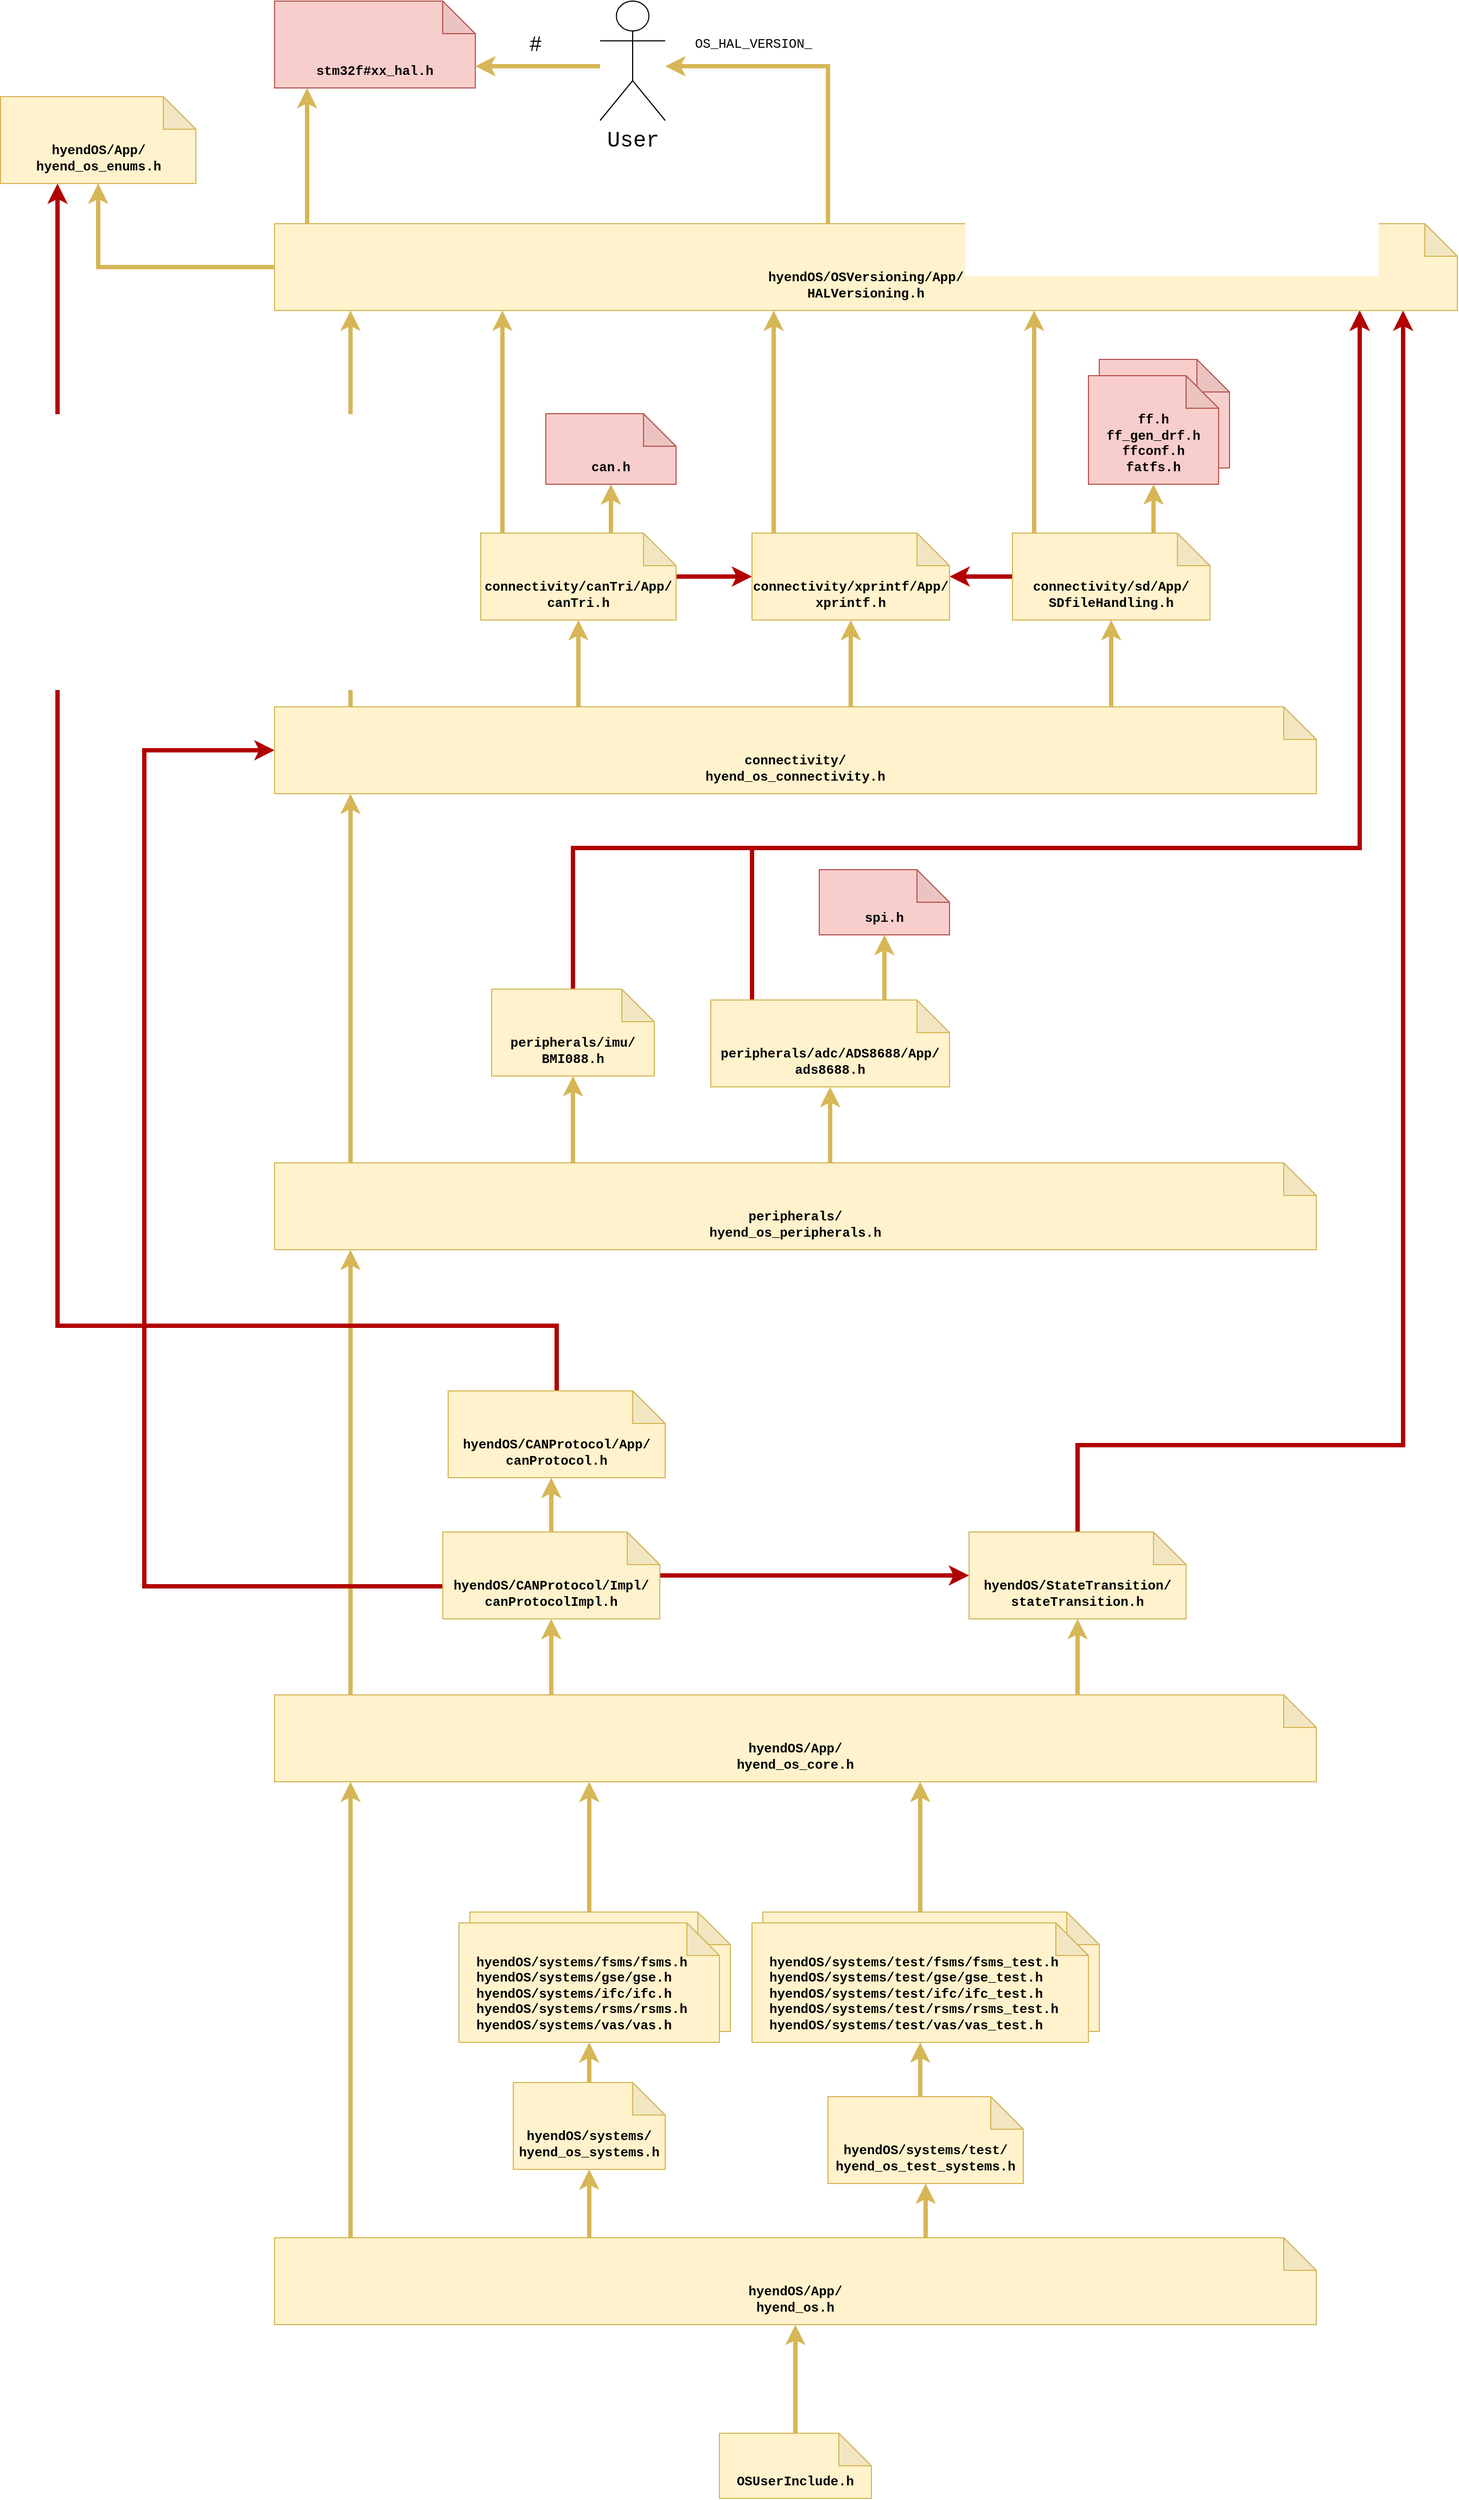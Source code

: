 <mxfile version="14.6.13" type="device"><diagram id="ti6t_PAKVZ9FeWnIseZb" name="Seite-1"><mxGraphModel dx="2720" dy="3378" grid="1" gridSize="10" guides="1" tooltips="1" connect="1" arrows="1" fold="1" page="1" pageScale="1" pageWidth="2336" pageHeight="1654" math="0" shadow="0"><root><mxCell id="0"/><mxCell id="1" parent="0"/><mxCell id="79b5bl42K1SgAm8lING9-11" style="edgeStyle=orthogonalEdgeStyle;rounded=0;orthogonalLoop=1;jettySize=auto;html=1;fontFamily=Courier New;fontSize=12;strokeWidth=4;fillColor=#fff2cc;strokeColor=#d6b656;" parent="1" source="79b5bl42K1SgAm8lING9-2" target="79b5bl42K1SgAm8lING9-4" edge="1"><mxGeometry relative="1" as="geometry"/></mxCell><mxCell id="79b5bl42K1SgAm8lING9-2" value="OSUserInclude.h" style="shape=note;whiteSpace=wrap;html=1;backgroundOutline=1;darkOpacity=0.05;fillColor=#fff2cc;strokeColor=#d6b656;verticalAlign=bottom;fontSize=12;fontFamily=Courier New;fontStyle=1;spacingBottom=6;" parent="1" vertex="1"><mxGeometry x="970" y="1240" width="140" height="60" as="geometry"/></mxCell><mxCell id="79b5bl42K1SgAm8lING9-8" style="edgeStyle=orthogonalEdgeStyle;rounded=0;orthogonalLoop=1;jettySize=auto;html=1;fontFamily=Courier New;fontSize=12;fillColor=#fff2cc;strokeColor=#d6b656;strokeWidth=4;" parent="1" source="79b5bl42K1SgAm8lING9-4" target="79b5bl42K1SgAm8lING9-6" edge="1"><mxGeometry relative="1" as="geometry"><Array as="points"><mxPoint x="850" y="1040"/><mxPoint x="850" y="1040"/></Array></mxGeometry></mxCell><mxCell id="79b5bl42K1SgAm8lING9-9" style="edgeStyle=orthogonalEdgeStyle;rounded=0;orthogonalLoop=1;jettySize=auto;html=1;fontFamily=Courier New;fontSize=12;strokeWidth=4;fillColor=#fff2cc;strokeColor=#d6b656;" parent="1" source="79b5bl42K1SgAm8lING9-4" target="79b5bl42K1SgAm8lING9-7" edge="1"><mxGeometry relative="1" as="geometry"><Array as="points"><mxPoint x="1160" y="1040"/><mxPoint x="1160" y="1040"/></Array></mxGeometry></mxCell><mxCell id="79b5bl42K1SgAm8lING9-10" style="edgeStyle=orthogonalEdgeStyle;rounded=0;orthogonalLoop=1;jettySize=auto;html=1;fontFamily=Courier New;fontSize=12;strokeWidth=4;fillColor=#fff2cc;strokeColor=#d6b656;" parent="1" source="79b5bl42K1SgAm8lING9-4" target="79b5bl42K1SgAm8lING9-5" edge="1"><mxGeometry relative="1" as="geometry"><Array as="points"><mxPoint x="630" y="760"/><mxPoint x="630" y="760"/></Array></mxGeometry></mxCell><mxCell id="79b5bl42K1SgAm8lING9-4" value="hyendOS/App/&lt;br&gt;hyend_os.h" style="shape=note;whiteSpace=wrap;html=1;backgroundOutline=1;darkOpacity=0.05;fillColor=#fff2cc;strokeColor=#d6b656;verticalAlign=bottom;fontSize=12;fontFamily=Courier New;fontStyle=1;spacingBottom=6;" parent="1" vertex="1"><mxGeometry x="560" y="1060" width="960" height="80" as="geometry"/></mxCell><mxCell id="79b5bl42K1SgAm8lING9-14" style="edgeStyle=orthogonalEdgeStyle;rounded=0;orthogonalLoop=1;jettySize=auto;html=1;fontFamily=Courier New;fontSize=12;strokeWidth=4;fillColor=#fff2cc;strokeColor=#d6b656;" parent="1" source="79b5bl42K1SgAm8lING9-5" target="79b5bl42K1SgAm8lING9-13" edge="1"><mxGeometry relative="1" as="geometry"><mxPoint x="630" y="200" as="targetPoint"/><Array as="points"><mxPoint x="630" y="280"/><mxPoint x="630" y="280"/></Array></mxGeometry></mxCell><mxCell id="79b5bl42K1SgAm8lING9-19" style="edgeStyle=orthogonalEdgeStyle;rounded=0;orthogonalLoop=1;jettySize=auto;html=1;fontFamily=Courier New;fontSize=12;strokeWidth=4;fillColor=#fff2cc;strokeColor=#d6b656;" parent="1" source="79b5bl42K1SgAm8lING9-5" target="79b5bl42K1SgAm8lING9-15" edge="1"><mxGeometry relative="1" as="geometry"><Array as="points"><mxPoint x="1300" y="550"/><mxPoint x="1300" y="550"/></Array></mxGeometry></mxCell><mxCell id="79b5bl42K1SgAm8lING9-20" style="edgeStyle=orthogonalEdgeStyle;rounded=0;orthogonalLoop=1;jettySize=auto;html=1;fontFamily=Courier New;fontSize=12;strokeWidth=4;fillColor=#fff2cc;strokeColor=#d6b656;" parent="1" source="79b5bl42K1SgAm8lING9-5" target="79b5bl42K1SgAm8lING9-17" edge="1"><mxGeometry relative="1" as="geometry"><Array as="points"><mxPoint x="815" y="550"/><mxPoint x="815" y="550"/></Array></mxGeometry></mxCell><mxCell id="79b5bl42K1SgAm8lING9-5" value="hyendOS/App/&lt;br&gt;hyend_os_core.h" style="shape=note;whiteSpace=wrap;html=1;backgroundOutline=1;darkOpacity=0.05;fillColor=#fff2cc;strokeColor=#d6b656;verticalAlign=bottom;fontSize=12;fontFamily=Courier New;fontStyle=1;spacingBottom=6;" parent="1" vertex="1"><mxGeometry x="560" y="560" width="960" height="80" as="geometry"/></mxCell><mxCell id="79b5bl42K1SgAm8lING9-74" style="edgeStyle=orthogonalEdgeStyle;rounded=0;orthogonalLoop=1;jettySize=auto;html=1;fontFamily=Courier New;fontSize=12;strokeWidth=4;fillColor=#fff2cc;strokeColor=#d6b656;" parent="1" source="79b5bl42K1SgAm8lING9-6" target="79b5bl42K1SgAm8lING9-73" edge="1"><mxGeometry relative="1" as="geometry"/></mxCell><mxCell id="79b5bl42K1SgAm8lING9-6" value="hyendOS/systems/&lt;br&gt;hyend_os_systems.h" style="shape=note;whiteSpace=wrap;html=1;backgroundOutline=1;darkOpacity=0.05;fillColor=#fff2cc;strokeColor=#d6b656;verticalAlign=bottom;fontSize=12;fontFamily=Courier New;fontStyle=1;spacingBottom=6;" parent="1" vertex="1"><mxGeometry x="780" y="917" width="140" height="80" as="geometry"/></mxCell><mxCell id="79b5bl42K1SgAm8lING9-77" style="edgeStyle=orthogonalEdgeStyle;rounded=0;orthogonalLoop=1;jettySize=auto;html=1;fontFamily=Courier New;fontSize=12;strokeWidth=4;fillColor=#fff2cc;strokeColor=#d6b656;" parent="1" source="79b5bl42K1SgAm8lING9-7" target="79b5bl42K1SgAm8lING9-76" edge="1"><mxGeometry relative="1" as="geometry"><Array as="points"><mxPoint x="1155" y="917"/><mxPoint x="1155" y="917"/></Array></mxGeometry></mxCell><mxCell id="79b5bl42K1SgAm8lING9-7" value="hyendOS/systems/test/&lt;br&gt;hyend_os_test_systems.h" style="shape=note;whiteSpace=wrap;html=1;backgroundOutline=1;darkOpacity=0.05;fillColor=#fff2cc;strokeColor=#d6b656;verticalAlign=bottom;fontSize=12;fontFamily=Courier New;fontStyle=1;spacingBottom=6;" parent="1" vertex="1"><mxGeometry x="1070" y="930" width="180" height="80" as="geometry"/></mxCell><mxCell id="79b5bl42K1SgAm8lING9-22" style="edgeStyle=orthogonalEdgeStyle;rounded=0;orthogonalLoop=1;jettySize=auto;html=1;fontFamily=Courier New;fontSize=12;strokeWidth=4;fillColor=#fff2cc;strokeColor=#d6b656;" parent="1" source="79b5bl42K1SgAm8lING9-13" target="79b5bl42K1SgAm8lING9-21" edge="1"><mxGeometry relative="1" as="geometry"><Array as="points"><mxPoint x="630"/><mxPoint x="630"/></Array></mxGeometry></mxCell><mxCell id="79b5bl42K1SgAm8lING9-25" style="edgeStyle=orthogonalEdgeStyle;rounded=0;orthogonalLoop=1;jettySize=auto;html=1;fontFamily=Courier New;fontSize=12;strokeWidth=4;fillColor=#fff2cc;strokeColor=#d6b656;" parent="1" source="79b5bl42K1SgAm8lING9-13" target="79b5bl42K1SgAm8lING9-23" edge="1"><mxGeometry relative="1" as="geometry"><Array as="points"><mxPoint x="1072" y="60"/><mxPoint x="1072" y="60"/></Array></mxGeometry></mxCell><mxCell id="79b5bl42K1SgAm8lING9-26" style="edgeStyle=orthogonalEdgeStyle;rounded=0;orthogonalLoop=1;jettySize=auto;html=1;fontFamily=Courier New;fontSize=12;strokeWidth=4;fillColor=#fff2cc;strokeColor=#d6b656;" parent="1" source="79b5bl42K1SgAm8lING9-13" target="79b5bl42K1SgAm8lING9-24" edge="1"><mxGeometry relative="1" as="geometry"><Array as="points"><mxPoint x="835" y="60"/><mxPoint x="835" y="60"/></Array></mxGeometry></mxCell><mxCell id="79b5bl42K1SgAm8lING9-13" value="peripherals/&lt;br&gt;hyend_os_peripherals.h" style="shape=note;whiteSpace=wrap;html=1;backgroundOutline=1;darkOpacity=0.05;fillColor=#fff2cc;strokeColor=#d6b656;verticalAlign=bottom;fontSize=12;fontFamily=Courier New;fontStyle=1;spacingBottom=6;" parent="1" vertex="1"><mxGeometry x="560" y="70" width="960" height="80" as="geometry"/></mxCell><mxCell id="79b5bl42K1SgAm8lING9-68" style="edgeStyle=orthogonalEdgeStyle;rounded=0;orthogonalLoop=1;jettySize=auto;html=1;fontFamily=Courier New;fontSize=12;strokeWidth=4;fillColor=#e51400;strokeColor=#B20000;" parent="1" source="79b5bl42K1SgAm8lING9-15" target="79b5bl42K1SgAm8lING9-27" edge="1"><mxGeometry relative="1" as="geometry"><mxPoint x="1300" y="280" as="targetPoint"/><Array as="points"><mxPoint x="1300" y="330"/><mxPoint x="1600" y="330"/></Array></mxGeometry></mxCell><mxCell id="79b5bl42K1SgAm8lING9-15" value="hyendOS/StateTransition/&lt;br&gt;stateTransition.h" style="shape=note;whiteSpace=wrap;html=1;backgroundOutline=1;darkOpacity=0.05;fillColor=#fff2cc;strokeColor=#d6b656;verticalAlign=bottom;fontSize=12;fontFamily=Courier New;fontStyle=1;spacingBottom=6;" parent="1" vertex="1"><mxGeometry x="1200" y="410" width="200" height="80" as="geometry"/></mxCell><mxCell id="79b5bl42K1SgAm8lING9-70" style="edgeStyle=orthogonalEdgeStyle;rounded=0;orthogonalLoop=1;jettySize=auto;html=1;fontFamily=Courier New;fontSize=12;strokeWidth=4;fillColor=#e51400;strokeColor=#B20000;" parent="1" source="79b5bl42K1SgAm8lING9-16" target="79b5bl42K1SgAm8lING9-42" edge="1"><mxGeometry relative="1" as="geometry"><mxPoint x="1030" y="270" as="targetPoint"/><Array as="points"><mxPoint x="820" y="220"/><mxPoint x="360" y="220"/></Array></mxGeometry></mxCell><mxCell id="79b5bl42K1SgAm8lING9-16" value="hyendOS/CANProtocol/App/&lt;br&gt;canProtocol.h" style="shape=note;whiteSpace=wrap;html=1;backgroundOutline=1;darkOpacity=0.05;fillColor=#fff2cc;strokeColor=#d6b656;verticalAlign=bottom;fontSize=12;fontFamily=Courier New;fontStyle=1;spacingBottom=6;" parent="1" vertex="1"><mxGeometry x="720" y="280" width="200" height="80" as="geometry"/></mxCell><mxCell id="79b5bl42K1SgAm8lING9-18" style="edgeStyle=orthogonalEdgeStyle;rounded=0;orthogonalLoop=1;jettySize=auto;html=1;fontFamily=Courier New;fontSize=12;strokeWidth=4;fillColor=#fff2cc;strokeColor=#d6b656;" parent="1" source="79b5bl42K1SgAm8lING9-17" target="79b5bl42K1SgAm8lING9-16" edge="1"><mxGeometry relative="1" as="geometry"><Array as="points"><mxPoint x="815" y="360"/></Array></mxGeometry></mxCell><mxCell id="79b5bl42K1SgAm8lING9-71" style="edgeStyle=orthogonalEdgeStyle;rounded=0;orthogonalLoop=1;jettySize=auto;html=1;fontFamily=Courier New;fontSize=12;strokeWidth=4;fillColor=#e51400;strokeColor=#B20000;" parent="1" source="79b5bl42K1SgAm8lING9-17" target="79b5bl42K1SgAm8lING9-15" edge="1"><mxGeometry relative="1" as="geometry"/></mxCell><mxCell id="79b5bl42K1SgAm8lING9-72" style="edgeStyle=orthogonalEdgeStyle;rounded=0;orthogonalLoop=1;jettySize=auto;html=1;fontFamily=Courier New;fontSize=12;strokeWidth=4;fillColor=#e51400;strokeColor=#B20000;" parent="1" source="79b5bl42K1SgAm8lING9-17" target="79b5bl42K1SgAm8lING9-21" edge="1"><mxGeometry relative="1" as="geometry"><Array as="points"><mxPoint x="440" y="460"/><mxPoint x="440" y="-310"/></Array></mxGeometry></mxCell><mxCell id="79b5bl42K1SgAm8lING9-17" value="hyendOS/CANProtocol/Impl/&lt;br&gt;canProtocolImpl.h" style="shape=note;whiteSpace=wrap;html=1;backgroundOutline=1;darkOpacity=0.05;fillColor=#fff2cc;strokeColor=#d6b656;verticalAlign=bottom;fontSize=12;fontFamily=Courier New;fontStyle=1;spacingBottom=6;" parent="1" vertex="1"><mxGeometry x="715" y="410" width="200" height="80" as="geometry"/></mxCell><mxCell id="79b5bl42K1SgAm8lING9-28" style="edgeStyle=orthogonalEdgeStyle;rounded=0;orthogonalLoop=1;jettySize=auto;html=1;fontFamily=Courier New;fontSize=12;strokeWidth=4;fillColor=#fff2cc;strokeColor=#d6b656;" parent="1" source="79b5bl42K1SgAm8lING9-21" target="79b5bl42K1SgAm8lING9-27" edge="1"><mxGeometry relative="1" as="geometry"><Array as="points"><mxPoint x="630" y="-710"/><mxPoint x="630" y="-710"/></Array></mxGeometry></mxCell><mxCell id="79b5bl42K1SgAm8lING9-30" style="edgeStyle=orthogonalEdgeStyle;rounded=0;orthogonalLoop=1;jettySize=auto;html=1;fontFamily=Courier New;fontSize=12;strokeWidth=4;fillColor=#fff2cc;strokeColor=#d6b656;" parent="1" source="79b5bl42K1SgAm8lING9-21" target="79b5bl42K1SgAm8lING9-29" edge="1"><mxGeometry relative="1" as="geometry"><Array as="points"><mxPoint x="840" y="-360"/><mxPoint x="840" y="-360"/></Array></mxGeometry></mxCell><mxCell id="79b5bl42K1SgAm8lING9-33" style="edgeStyle=orthogonalEdgeStyle;rounded=0;orthogonalLoop=1;jettySize=auto;html=1;fontFamily=Courier New;fontSize=12;strokeWidth=4;fillColor=#fff2cc;strokeColor=#d6b656;" parent="1" source="79b5bl42K1SgAm8lING9-21" target="79b5bl42K1SgAm8lING9-31" edge="1"><mxGeometry relative="1" as="geometry"><Array as="points"><mxPoint x="1331" y="-360"/><mxPoint x="1331" y="-360"/></Array></mxGeometry></mxCell><mxCell id="79b5bl42K1SgAm8lING9-34" style="edgeStyle=orthogonalEdgeStyle;rounded=0;orthogonalLoop=1;jettySize=auto;html=1;fontFamily=Courier New;fontSize=12;strokeWidth=4;fillColor=#fff2cc;strokeColor=#d6b656;" parent="1" source="79b5bl42K1SgAm8lING9-21" target="79b5bl42K1SgAm8lING9-32" edge="1"><mxGeometry relative="1" as="geometry"><Array as="points"><mxPoint x="1091" y="-360"/><mxPoint x="1091" y="-360"/></Array></mxGeometry></mxCell><mxCell id="79b5bl42K1SgAm8lING9-21" value="connectivity/&lt;br&gt;hyend_os_connectivity.h" style="shape=note;whiteSpace=wrap;html=1;backgroundOutline=1;darkOpacity=0.05;fillColor=#fff2cc;strokeColor=#d6b656;verticalAlign=bottom;fontSize=12;fontFamily=Courier New;fontStyle=1;spacingBottom=6;" parent="1" vertex="1"><mxGeometry x="560" y="-350" width="960" height="80" as="geometry"/></mxCell><mxCell id="79b5bl42K1SgAm8lING9-60" style="edgeStyle=orthogonalEdgeStyle;rounded=0;orthogonalLoop=1;jettySize=auto;html=1;fontFamily=Courier New;fontSize=12;strokeWidth=4;fillColor=#fff2cc;strokeColor=#d6b656;" parent="1" source="79b5bl42K1SgAm8lING9-23" target="79b5bl42K1SgAm8lING9-59" edge="1"><mxGeometry relative="1" as="geometry"><Array as="points"><mxPoint x="1122" y="-90"/><mxPoint x="1122" y="-90"/></Array></mxGeometry></mxCell><mxCell id="79b5bl42K1SgAm8lING9-81" style="edgeStyle=orthogonalEdgeStyle;rounded=0;orthogonalLoop=1;jettySize=auto;html=1;fontFamily=Courier New;fontSize=12;strokeWidth=4;fillColor=#e51400;strokeColor=#B20000;" parent="1" source="79b5bl42K1SgAm8lING9-23" target="79b5bl42K1SgAm8lING9-27" edge="1"><mxGeometry relative="1" as="geometry"><Array as="points"><mxPoint x="1000" y="-220"/><mxPoint x="1560" y="-220"/></Array><mxPoint x="920" y="-160" as="targetPoint"/></mxGeometry></mxCell><mxCell id="79b5bl42K1SgAm8lING9-23" value="peripherals/adc/ADS8688/App/&lt;br&gt;ads8688.h" style="shape=note;whiteSpace=wrap;html=1;backgroundOutline=1;darkOpacity=0.05;fillColor=#fff2cc;strokeColor=#d6b656;verticalAlign=bottom;fontSize=12;fontFamily=Courier New;fontStyle=1;spacingBottom=6;" parent="1" vertex="1"><mxGeometry x="962" y="-80" width="220" height="80" as="geometry"/></mxCell><mxCell id="79b5bl42K1SgAm8lING9-80" style="edgeStyle=orthogonalEdgeStyle;rounded=0;orthogonalLoop=1;jettySize=auto;html=1;fontFamily=Courier New;fontSize=12;strokeWidth=4;fillColor=#e51400;strokeColor=#B20000;" parent="1" source="79b5bl42K1SgAm8lING9-24" target="79b5bl42K1SgAm8lING9-27" edge="1"><mxGeometry relative="1" as="geometry"><Array as="points"><mxPoint x="835" y="-220"/><mxPoint x="1560" y="-220"/></Array><mxPoint x="920" y="-160" as="targetPoint"/></mxGeometry></mxCell><mxCell id="79b5bl42K1SgAm8lING9-24" value="peripherals/imu/&lt;br&gt;BMI088.h" style="shape=note;whiteSpace=wrap;html=1;backgroundOutline=1;darkOpacity=0.05;fillColor=#fff2cc;strokeColor=#d6b656;verticalAlign=bottom;fontSize=12;fontFamily=Courier New;fontStyle=1;spacingBottom=6;" parent="1" vertex="1"><mxGeometry x="760" y="-90" width="150" height="80" as="geometry"/></mxCell><mxCell id="79b5bl42K1SgAm8lING9-38" style="edgeStyle=orthogonalEdgeStyle;rounded=0;orthogonalLoop=1;jettySize=auto;html=1;fontFamily=Courier New;fontSize=12;strokeWidth=4;fillColor=#fff2cc;strokeColor=#d6b656;" parent="1" source="79b5bl42K1SgAm8lING9-27" target="79b5bl42K1SgAm8lING9-36" edge="1"><mxGeometry relative="1" as="geometry"><Array as="points"><mxPoint x="1070" y="-940"/></Array></mxGeometry></mxCell><mxCell id="79b5bl42K1SgAm8lING9-39" value="OS_HAL_VERSION_" style="edgeLabel;html=1;align=center;verticalAlign=middle;resizable=0;points=[];fontSize=12;fontFamily=Courier New;" parent="79b5bl42K1SgAm8lING9-38" vertex="1" connectable="0"><mxGeometry x="0.896" relative="1" as="geometry"><mxPoint x="65" y="-20" as="offset"/></mxGeometry></mxCell><mxCell id="79b5bl42K1SgAm8lING9-40" style="edgeStyle=orthogonalEdgeStyle;rounded=0;orthogonalLoop=1;jettySize=auto;html=1;fontFamily=Courier New;fontSize=12;strokeWidth=4;fillColor=#fff2cc;strokeColor=#d6b656;" parent="1" source="79b5bl42K1SgAm8lING9-27" target="79b5bl42K1SgAm8lING9-35" edge="1"><mxGeometry relative="1" as="geometry"><Array as="points"><mxPoint x="590" y="-850"/><mxPoint x="590" y="-850"/></Array></mxGeometry></mxCell><mxCell id="79b5bl42K1SgAm8lING9-43" style="edgeStyle=orthogonalEdgeStyle;rounded=0;orthogonalLoop=1;jettySize=auto;html=1;fontFamily=Courier New;fontSize=12;strokeWidth=4;fillColor=#fff2cc;strokeColor=#d6b656;" parent="1" source="79b5bl42K1SgAm8lING9-27" target="79b5bl42K1SgAm8lING9-42" edge="1"><mxGeometry relative="1" as="geometry"/></mxCell><mxCell id="79b5bl42K1SgAm8lING9-27" value="hyendOS/OSVersioning/App/&lt;br&gt;HALVersioning.h" style="shape=note;whiteSpace=wrap;html=1;backgroundOutline=1;darkOpacity=0.05;fillColor=#fff2cc;strokeColor=#d6b656;verticalAlign=bottom;fontSize=12;fontFamily=Courier New;fontStyle=1;spacingBottom=6;" parent="1" vertex="1"><mxGeometry x="560" y="-795" width="1090" height="80" as="geometry"/></mxCell><mxCell id="79b5bl42K1SgAm8lING9-45" style="edgeStyle=orthogonalEdgeStyle;rounded=0;orthogonalLoop=1;jettySize=auto;html=1;fontFamily=Courier New;fontSize=12;strokeWidth=4;fillColor=#e51400;strokeColor=#B20000;" parent="1" source="79b5bl42K1SgAm8lING9-29" target="79b5bl42K1SgAm8lING9-32" edge="1"><mxGeometry relative="1" as="geometry"/></mxCell><mxCell id="79b5bl42K1SgAm8lING9-53" style="edgeStyle=orthogonalEdgeStyle;rounded=0;orthogonalLoop=1;jettySize=auto;html=1;fontFamily=Courier New;fontSize=12;strokeWidth=4;fillColor=#fff2cc;strokeColor=#d6b656;" parent="1" source="79b5bl42K1SgAm8lING9-29" target="79b5bl42K1SgAm8lING9-27" edge="1"><mxGeometry relative="1" as="geometry"><Array as="points"><mxPoint x="770" y="-610"/><mxPoint x="770" y="-610"/></Array><mxPoint x="1090" y="-700" as="targetPoint"/></mxGeometry></mxCell><mxCell id="79b5bl42K1SgAm8lING9-64" style="edgeStyle=orthogonalEdgeStyle;rounded=0;orthogonalLoop=1;jettySize=auto;html=1;fontFamily=Courier New;fontSize=12;strokeWidth=4;fillColor=#fff2cc;strokeColor=#d6b656;" parent="1" source="79b5bl42K1SgAm8lING9-29" target="79b5bl42K1SgAm8lING9-63" edge="1"><mxGeometry relative="1" as="geometry"><Array as="points"><mxPoint x="870" y="-520"/><mxPoint x="870" y="-520"/></Array></mxGeometry></mxCell><mxCell id="79b5bl42K1SgAm8lING9-29" value="connectivity/canTri/App/&lt;br&gt;canTri.h" style="shape=note;whiteSpace=wrap;html=1;backgroundOutline=1;darkOpacity=0.05;fillColor=#fff2cc;strokeColor=#d6b656;verticalAlign=bottom;fontSize=12;fontFamily=Courier New;fontStyle=1;spacingBottom=6;" parent="1" vertex="1"><mxGeometry x="750" y="-510" width="180" height="80" as="geometry"/></mxCell><mxCell id="79b5bl42K1SgAm8lING9-46" style="edgeStyle=orthogonalEdgeStyle;rounded=0;orthogonalLoop=1;jettySize=auto;html=1;fontFamily=Courier New;fontSize=12;strokeWidth=4;fillColor=#e51400;strokeColor=#B20000;" parent="1" source="79b5bl42K1SgAm8lING9-31" target="79b5bl42K1SgAm8lING9-32" edge="1"><mxGeometry relative="1" as="geometry"/></mxCell><mxCell id="79b5bl42K1SgAm8lING9-54" style="edgeStyle=orthogonalEdgeStyle;rounded=0;orthogonalLoop=1;jettySize=auto;html=1;fontFamily=Courier New;fontSize=12;strokeWidth=4;fillColor=#fff2cc;strokeColor=#d6b656;" parent="1" source="79b5bl42K1SgAm8lING9-31" target="79b5bl42K1SgAm8lING9-62" edge="1"><mxGeometry relative="1" as="geometry"><mxPoint x="1670.059" y="-750" as="targetPoint"/><Array as="points"><mxPoint x="1370" y="-530"/><mxPoint x="1370" y="-530"/></Array></mxGeometry></mxCell><mxCell id="79b5bl42K1SgAm8lING9-57" style="edgeStyle=orthogonalEdgeStyle;rounded=0;orthogonalLoop=1;jettySize=auto;html=1;fontFamily=Courier New;fontSize=12;strokeWidth=4;fillColor=#fff2cc;strokeColor=#d6b656;" parent="1" source="79b5bl42K1SgAm8lING9-31" target="79b5bl42K1SgAm8lING9-27" edge="1"><mxGeometry relative="1" as="geometry"><Array as="points"><mxPoint x="1260" y="-600"/><mxPoint x="1260" y="-600"/></Array><mxPoint x="1090" y="-700" as="targetPoint"/></mxGeometry></mxCell><mxCell id="79b5bl42K1SgAm8lING9-31" value="connectivity/sd/App/&lt;br&gt;SDfileHandling.h" style="shape=note;whiteSpace=wrap;html=1;backgroundOutline=1;darkOpacity=0.05;fillColor=#fff2cc;strokeColor=#d6b656;verticalAlign=bottom;fontSize=12;fontFamily=Courier New;fontStyle=1;spacingBottom=6;" parent="1" vertex="1"><mxGeometry x="1240" y="-510" width="182" height="80" as="geometry"/></mxCell><mxCell id="79b5bl42K1SgAm8lING9-58" style="edgeStyle=orthogonalEdgeStyle;rounded=0;orthogonalLoop=1;jettySize=auto;html=1;fontFamily=Courier New;fontSize=12;strokeWidth=4;fillColor=#fff2cc;strokeColor=#d6b656;" parent="1" source="79b5bl42K1SgAm8lING9-32" target="79b5bl42K1SgAm8lING9-27" edge="1"><mxGeometry relative="1" as="geometry"><Array as="points"><mxPoint x="1020" y="-610"/><mxPoint x="1020" y="-610"/></Array><mxPoint x="1091" y="-700" as="targetPoint"/></mxGeometry></mxCell><mxCell id="79b5bl42K1SgAm8lING9-32" value="connectivity/xprintf/App/&lt;br&gt;xprintf.h" style="shape=note;whiteSpace=wrap;html=1;backgroundOutline=1;darkOpacity=0.05;fillColor=#fff2cc;strokeColor=#d6b656;verticalAlign=bottom;fontSize=12;fontFamily=Courier New;fontStyle=1;spacingBottom=6;" parent="1" vertex="1"><mxGeometry x="1000" y="-510" width="182" height="80" as="geometry"/></mxCell><mxCell id="79b5bl42K1SgAm8lING9-35" value="stm32f#xx_hal.h" style="shape=note;whiteSpace=wrap;html=1;backgroundOutline=1;darkOpacity=0.05;fillColor=#f8cecc;strokeColor=#b85450;verticalAlign=bottom;fontSize=12;fontFamily=Courier New;fontStyle=1;spacingBottom=6;" parent="1" vertex="1"><mxGeometry x="560" y="-1000" width="185" height="80" as="geometry"/></mxCell><mxCell id="79b5bl42K1SgAm8lING9-41" style="edgeStyle=orthogonalEdgeStyle;rounded=0;orthogonalLoop=1;jettySize=auto;html=1;fontFamily=Courier New;fontSize=12;strokeWidth=4;fillColor=#fff2cc;strokeColor=#d6b656;" parent="1" source="79b5bl42K1SgAm8lING9-36" target="79b5bl42K1SgAm8lING9-35" edge="1"><mxGeometry relative="1" as="geometry"><Array as="points"><mxPoint x="810" y="-940"/><mxPoint x="810" y="-940"/></Array></mxGeometry></mxCell><mxCell id="3um-MYEe0xnbNJ0CdBh2-2" value="#" style="edgeLabel;html=1;align=center;verticalAlign=middle;resizable=0;points=[];fontSize=19;" vertex="1" connectable="0" parent="79b5bl42K1SgAm8lING9-41"><mxGeometry x="0.183" relative="1" as="geometry"><mxPoint x="8" y="-20" as="offset"/></mxGeometry></mxCell><mxCell id="79b5bl42K1SgAm8lING9-36" value="&lt;font style=&quot;font-size: 20px&quot;&gt;User&lt;/font&gt;" style="shape=umlActor;verticalLabelPosition=bottom;verticalAlign=top;html=1;outlineConnect=0;fontFamily=Courier New;fontSize=12;" parent="1" vertex="1"><mxGeometry x="860" y="-1000" width="60" height="110" as="geometry"/></mxCell><mxCell id="79b5bl42K1SgAm8lING9-42" value="hyendOS/App/&lt;br&gt;hyend_os_enums.h" style="shape=note;whiteSpace=wrap;html=1;backgroundOutline=1;darkOpacity=0.05;fillColor=#fff2cc;strokeColor=#d6b656;verticalAlign=bottom;fontSize=12;fontFamily=Courier New;fontStyle=1;spacingBottom=6;" parent="1" vertex="1"><mxGeometry x="307.5" y="-912" width="180" height="80" as="geometry"/></mxCell><mxCell id="79b5bl42K1SgAm8lING9-59" value="spi.h" style="shape=note;whiteSpace=wrap;html=1;backgroundOutline=1;darkOpacity=0.05;fillColor=#f8cecc;strokeColor=#b85450;verticalAlign=bottom;fontSize=12;fontFamily=Courier New;fontStyle=1;spacingBottom=6;" parent="1" vertex="1"><mxGeometry x="1062" y="-200" width="120" height="60" as="geometry"/></mxCell><mxCell id="79b5bl42K1SgAm8lING9-63" value="can.h" style="shape=note;whiteSpace=wrap;html=1;backgroundOutline=1;darkOpacity=0.05;fillColor=#f8cecc;strokeColor=#b85450;verticalAlign=bottom;fontSize=12;fontFamily=Courier New;fontStyle=1;spacingBottom=6;" parent="1" vertex="1"><mxGeometry x="810" y="-620" width="120" height="65" as="geometry"/></mxCell><mxCell id="79b5bl42K1SgAm8lING9-75" style="edgeStyle=orthogonalEdgeStyle;rounded=0;orthogonalLoop=1;jettySize=auto;html=1;fontFamily=Courier New;fontSize=12;strokeWidth=4;fillColor=#fff2cc;strokeColor=#d6b656;" parent="1" source="79b5bl42K1SgAm8lING9-73" target="79b5bl42K1SgAm8lING9-5" edge="1"><mxGeometry relative="1" as="geometry"><Array as="points"><mxPoint x="850" y="690"/><mxPoint x="850" y="690"/></Array></mxGeometry></mxCell><mxCell id="79b5bl42K1SgAm8lING9-78" style="edgeStyle=orthogonalEdgeStyle;rounded=0;orthogonalLoop=1;jettySize=auto;html=1;fontFamily=Courier New;fontSize=12;strokeWidth=4;fillColor=#fff2cc;strokeColor=#d6b656;" parent="1" source="79b5bl42K1SgAm8lING9-76" target="79b5bl42K1SgAm8lING9-5" edge="1"><mxGeometry relative="1" as="geometry"><Array as="points"><mxPoint x="1155" y="680"/><mxPoint x="1155" y="680"/></Array></mxGeometry></mxCell><mxCell id="79b5bl42K1SgAm8lING9-84" value="" style="group" parent="1" vertex="1" connectable="0"><mxGeometry x="730" y="760" width="250" height="120" as="geometry"/></mxCell><mxCell id="79b5bl42K1SgAm8lING9-83" value="hyendOS/systems/fsms/fsms.h&lt;br&gt;hyendOS/systems/gse/gse.h&lt;br&gt;&lt;div style=&quot;&quot;&gt;&lt;span&gt;hyendOS/systems/ifc/ifc.h&lt;/span&gt;&lt;/div&gt;hyendOS/systems/rsms/rsms.h&lt;br&gt;hyendOS/systems/vas/vas.h" style="shape=note;whiteSpace=wrap;html=1;backgroundOutline=1;darkOpacity=0.05;fillColor=#fff2cc;strokeColor=#d6b656;verticalAlign=bottom;fontSize=12;fontFamily=Courier New;fontStyle=1;spacingBottom=6;align=left;spacingLeft=14;" parent="79b5bl42K1SgAm8lING9-84" vertex="1"><mxGeometry x="10" width="240" height="110" as="geometry"/></mxCell><mxCell id="79b5bl42K1SgAm8lING9-73" value="hyendOS/systems/fsms/fsms.h&lt;br&gt;hyendOS/systems/gse/gse.h&lt;br&gt;&lt;div style=&quot;&quot;&gt;&lt;span&gt;hyendOS/systems/ifc/ifc.h&lt;/span&gt;&lt;/div&gt;hyendOS/systems/rsms/rsms.h&lt;br&gt;hyendOS/systems/vas/vas.h" style="shape=note;whiteSpace=wrap;html=1;backgroundOutline=1;darkOpacity=0.05;fillColor=#fff2cc;strokeColor=#d6b656;verticalAlign=bottom;fontSize=12;fontFamily=Courier New;fontStyle=1;spacingBottom=6;align=left;spacingLeft=14;" parent="79b5bl42K1SgAm8lING9-84" vertex="1"><mxGeometry y="10" width="240" height="110" as="geometry"/></mxCell><mxCell id="79b5bl42K1SgAm8lING9-86" value="" style="group" parent="1" vertex="1" connectable="0"><mxGeometry x="1000" y="760" width="320" height="120" as="geometry"/></mxCell><mxCell id="79b5bl42K1SgAm8lING9-85" value="hyendOS/systems/test/fsms/fsms_test.h&lt;br&gt;hyendOS/systems/test/gse/gse_test.h&lt;br&gt;&lt;div&gt;&lt;span&gt;hyendOS/systems/test/ifc/ifc_test.h&lt;/span&gt;&lt;/div&gt;hyendOS/systems/test/rsms/rsms_test.h&lt;br&gt;hyendOS/systems/test/vas/vas_test.h" style="shape=note;whiteSpace=wrap;html=1;backgroundOutline=1;darkOpacity=0.05;fillColor=#fff2cc;strokeColor=#d6b656;verticalAlign=bottom;fontSize=12;fontFamily=Courier New;fontStyle=1;spacingBottom=6;align=left;spacingLeft=14;" parent="79b5bl42K1SgAm8lING9-86" vertex="1"><mxGeometry x="10" width="310" height="110" as="geometry"/></mxCell><mxCell id="79b5bl42K1SgAm8lING9-76" value="hyendOS/systems/test/fsms/fsms_test.h&lt;br&gt;hyendOS/systems/test/gse/gse_test.h&lt;br&gt;&lt;div&gt;&lt;span&gt;hyendOS/systems/test/ifc/ifc_test.h&lt;/span&gt;&lt;/div&gt;hyendOS/systems/test/rsms/rsms_test.h&lt;br&gt;hyendOS/systems/test/vas/vas_test.h" style="shape=note;whiteSpace=wrap;html=1;backgroundOutline=1;darkOpacity=0.05;fillColor=#fff2cc;strokeColor=#d6b656;verticalAlign=bottom;fontSize=12;fontFamily=Courier New;fontStyle=1;spacingBottom=6;align=left;spacingLeft=14;" parent="79b5bl42K1SgAm8lING9-86" vertex="1"><mxGeometry y="10" width="310" height="110" as="geometry"/></mxCell><mxCell id="79b5bl42K1SgAm8lING9-88" value="" style="group" parent="1" vertex="1" connectable="0"><mxGeometry x="1310" y="-670" width="130" height="115" as="geometry"/></mxCell><mxCell id="79b5bl42K1SgAm8lING9-87" value="ff.h&lt;br&gt;ff_gen_drf.h&lt;br&gt;ffconf.h&lt;br&gt;fatfs.h" style="shape=note;whiteSpace=wrap;html=1;backgroundOutline=1;darkOpacity=0.05;fillColor=#f8cecc;strokeColor=#b85450;verticalAlign=bottom;fontSize=12;fontFamily=Courier New;fontStyle=1;spacingBottom=6;" parent="79b5bl42K1SgAm8lING9-88" vertex="1"><mxGeometry x="10" width="120" height="100" as="geometry"/></mxCell><mxCell id="79b5bl42K1SgAm8lING9-62" value="ff.h&lt;br&gt;ff_gen_drf.h&lt;br&gt;ffconf.h&lt;br&gt;fatfs.h" style="shape=note;whiteSpace=wrap;html=1;backgroundOutline=1;darkOpacity=0.05;fillColor=#f8cecc;strokeColor=#b85450;verticalAlign=bottom;fontSize=12;fontFamily=Courier New;fontStyle=1;spacingBottom=6;" parent="79b5bl42K1SgAm8lING9-88" vertex="1"><mxGeometry y="15" width="120" height="100" as="geometry"/></mxCell></root></mxGraphModel></diagram></mxfile>